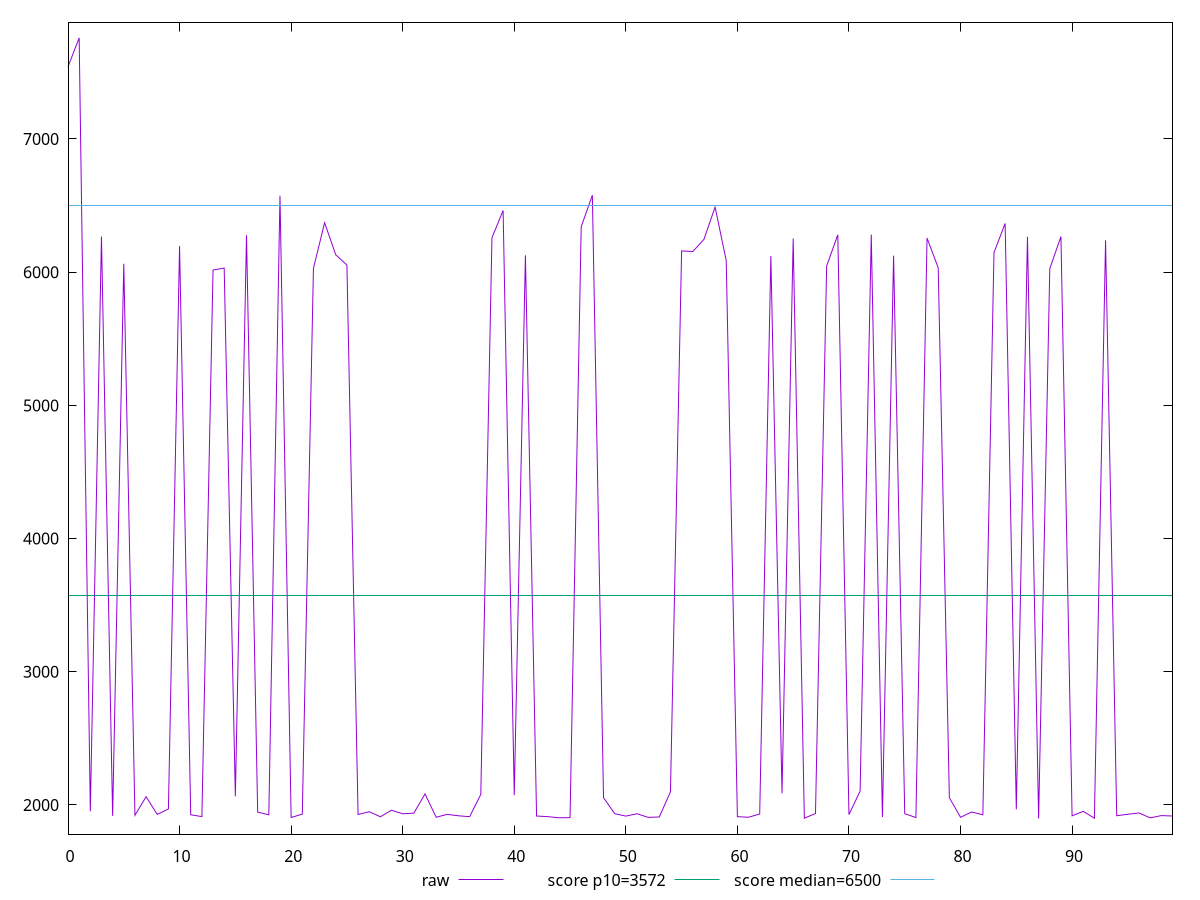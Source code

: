 reset

$raw <<EOF
0 7541.941999999999
1 7758.945999999999
2 1952.9544999999998
3 6267.838
4 1917.9574499999997
5 6063.282000000001
6 1922.4759999999999
7 2062.06085
8 1928.90695
9 1969.8804999999998
10 6196.156999999999
11 1926.21085
12 1912.7205500000002
13 6016.460999999999
14 6030.986999999999
15 2065.06205
16 6276.9236
17 1946.4591000000003
18 1926.1665000000003
19 6574.4619999999995
20 1906.04915
21 1931.0889999999997
22 6029.497
23 6371.147000000001
24 6130.329
25 6053.871999999999
26 1928.5205
27 1949.4544999999998
28 1911.3222999999996
29 1960.393
30 1933.7290000000003
31 1938.8110000000001
32 2082.7940000000003
33 1908.01475
34 1929.3399000000004
35 1918.6919999999996
36 1912.1965000000002
37 2079.22725
38 6258.217
39 6463.371
40 2073.5627
41 6127.164999999999
42 1916.9979999999998
43 1912.4173499999997
44 1904.05175
45 1904.72145
46 6340.980399999999
47 6578.029
48 2054.84
49 1934.6854999999998
50 1916.3494
51 1933.9651500000004
52 1906.78665
53 1909.9819499999996
54 2098.18585
55 6159.936000000001
56 6154.8817
57 6246.31
58 6488.723000000001
59 6086.621
60 1911.96
61 1907.8195500000002
62 1932.4309999999996
63 6121.148000000001
64 2087.6764000000003
65 6252.099
66 1900.5327999999997
67 1935.9545000000003
68 6045.974
69 6280.764000000001
70 1927.6406499999998
71 2104.1106999999997
72 6282.581
73 1909.8975500000001
74 6123.901999999999
75 1934.4812499999998
76 1905.5034999999998
77 6256.060399999999
78 6032.966
79 2054.37305
80 1907.6479999999997
81 1947.1275
82 1926.3281499999998
83 6147.363
84 6365.993
85 1967.2954999999997
86 6266.5694
87 1898.2045000000003
88 6026.284
89 6267.279999999999
90 1918.4684000000002
91 1952.0902500000004
92 1900.5365000000002
93 6239.509000000001
94 1919.36965
95 1930.0036
96 1940.0859
97 1903.0279999999998
98 1920.1422000000005
99 1916.95015
EOF

set key outside below
set xrange [0:99]
set yrange [1780.9896700000004:7876.160829999999]
set trange [1780.9896700000004:7876.160829999999]
set terminal svg size 640, 500 enhanced background rgb 'white'
set output "report_00017_2021-02-10T15-08-03.406Z/first-cpu-idle/samples/pages+cached+noadtech/raw/values.svg"

plot $raw title "raw" with line, \
     3572 title "score p10=3572", \
     6500 title "score median=6500"

reset
